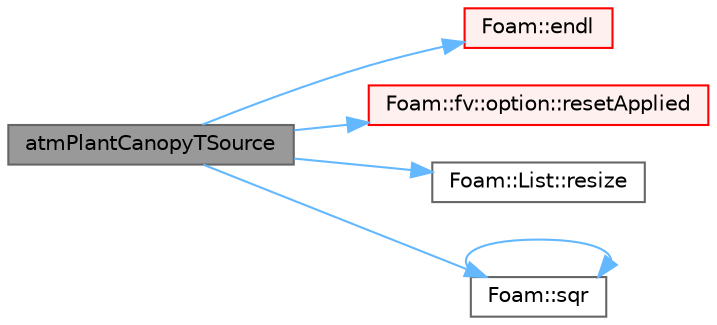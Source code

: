 digraph "atmPlantCanopyTSource"
{
 // LATEX_PDF_SIZE
  bgcolor="transparent";
  edge [fontname=Helvetica,fontsize=10,labelfontname=Helvetica,labelfontsize=10];
  node [fontname=Helvetica,fontsize=10,shape=box,height=0.2,width=0.4];
  rankdir="LR";
  Node1 [id="Node000001",label="atmPlantCanopyTSource",height=0.2,width=0.4,color="gray40", fillcolor="grey60", style="filled", fontcolor="black",tooltip=" "];
  Node1 -> Node2 [id="edge1_Node000001_Node000002",color="steelblue1",style="solid",tooltip=" "];
  Node2 [id="Node000002",label="Foam::endl",height=0.2,width=0.4,color="red", fillcolor="#FFF0F0", style="filled",URL="$namespaceFoam.html#a7d5eca45a323264dc5fe811500ebda47",tooltip=" "];
  Node1 -> Node6 [id="edge2_Node000001_Node000006",color="steelblue1",style="solid",tooltip=" "];
  Node6 [id="Node000006",label="Foam::fv::option::resetApplied",height=0.2,width=0.4,color="red", fillcolor="#FFF0F0", style="filled",URL="$classFoam_1_1fv_1_1option.html#ab1a7ad8aae64f940b75d436f33e77a6f",tooltip=" "];
  Node1 -> Node10 [id="edge3_Node000001_Node000010",color="steelblue1",style="solid",tooltip=" "];
  Node10 [id="Node000010",label="Foam::List::resize",height=0.2,width=0.4,color="grey40", fillcolor="white", style="filled",URL="$classFoam_1_1List.html#abcfb5796d79fe232cf87a5271bcc8a3a",tooltip=" "];
  Node1 -> Node11 [id="edge4_Node000001_Node000011",color="steelblue1",style="solid",tooltip=" "];
  Node11 [id="Node000011",label="Foam::sqr",height=0.2,width=0.4,color="grey40", fillcolor="white", style="filled",URL="$namespaceFoam.html#a277dc11c581d53826ab5090b08f3b17b",tooltip=" "];
  Node11 -> Node11 [id="edge5_Node000011_Node000011",color="steelblue1",style="solid",tooltip=" "];
}
